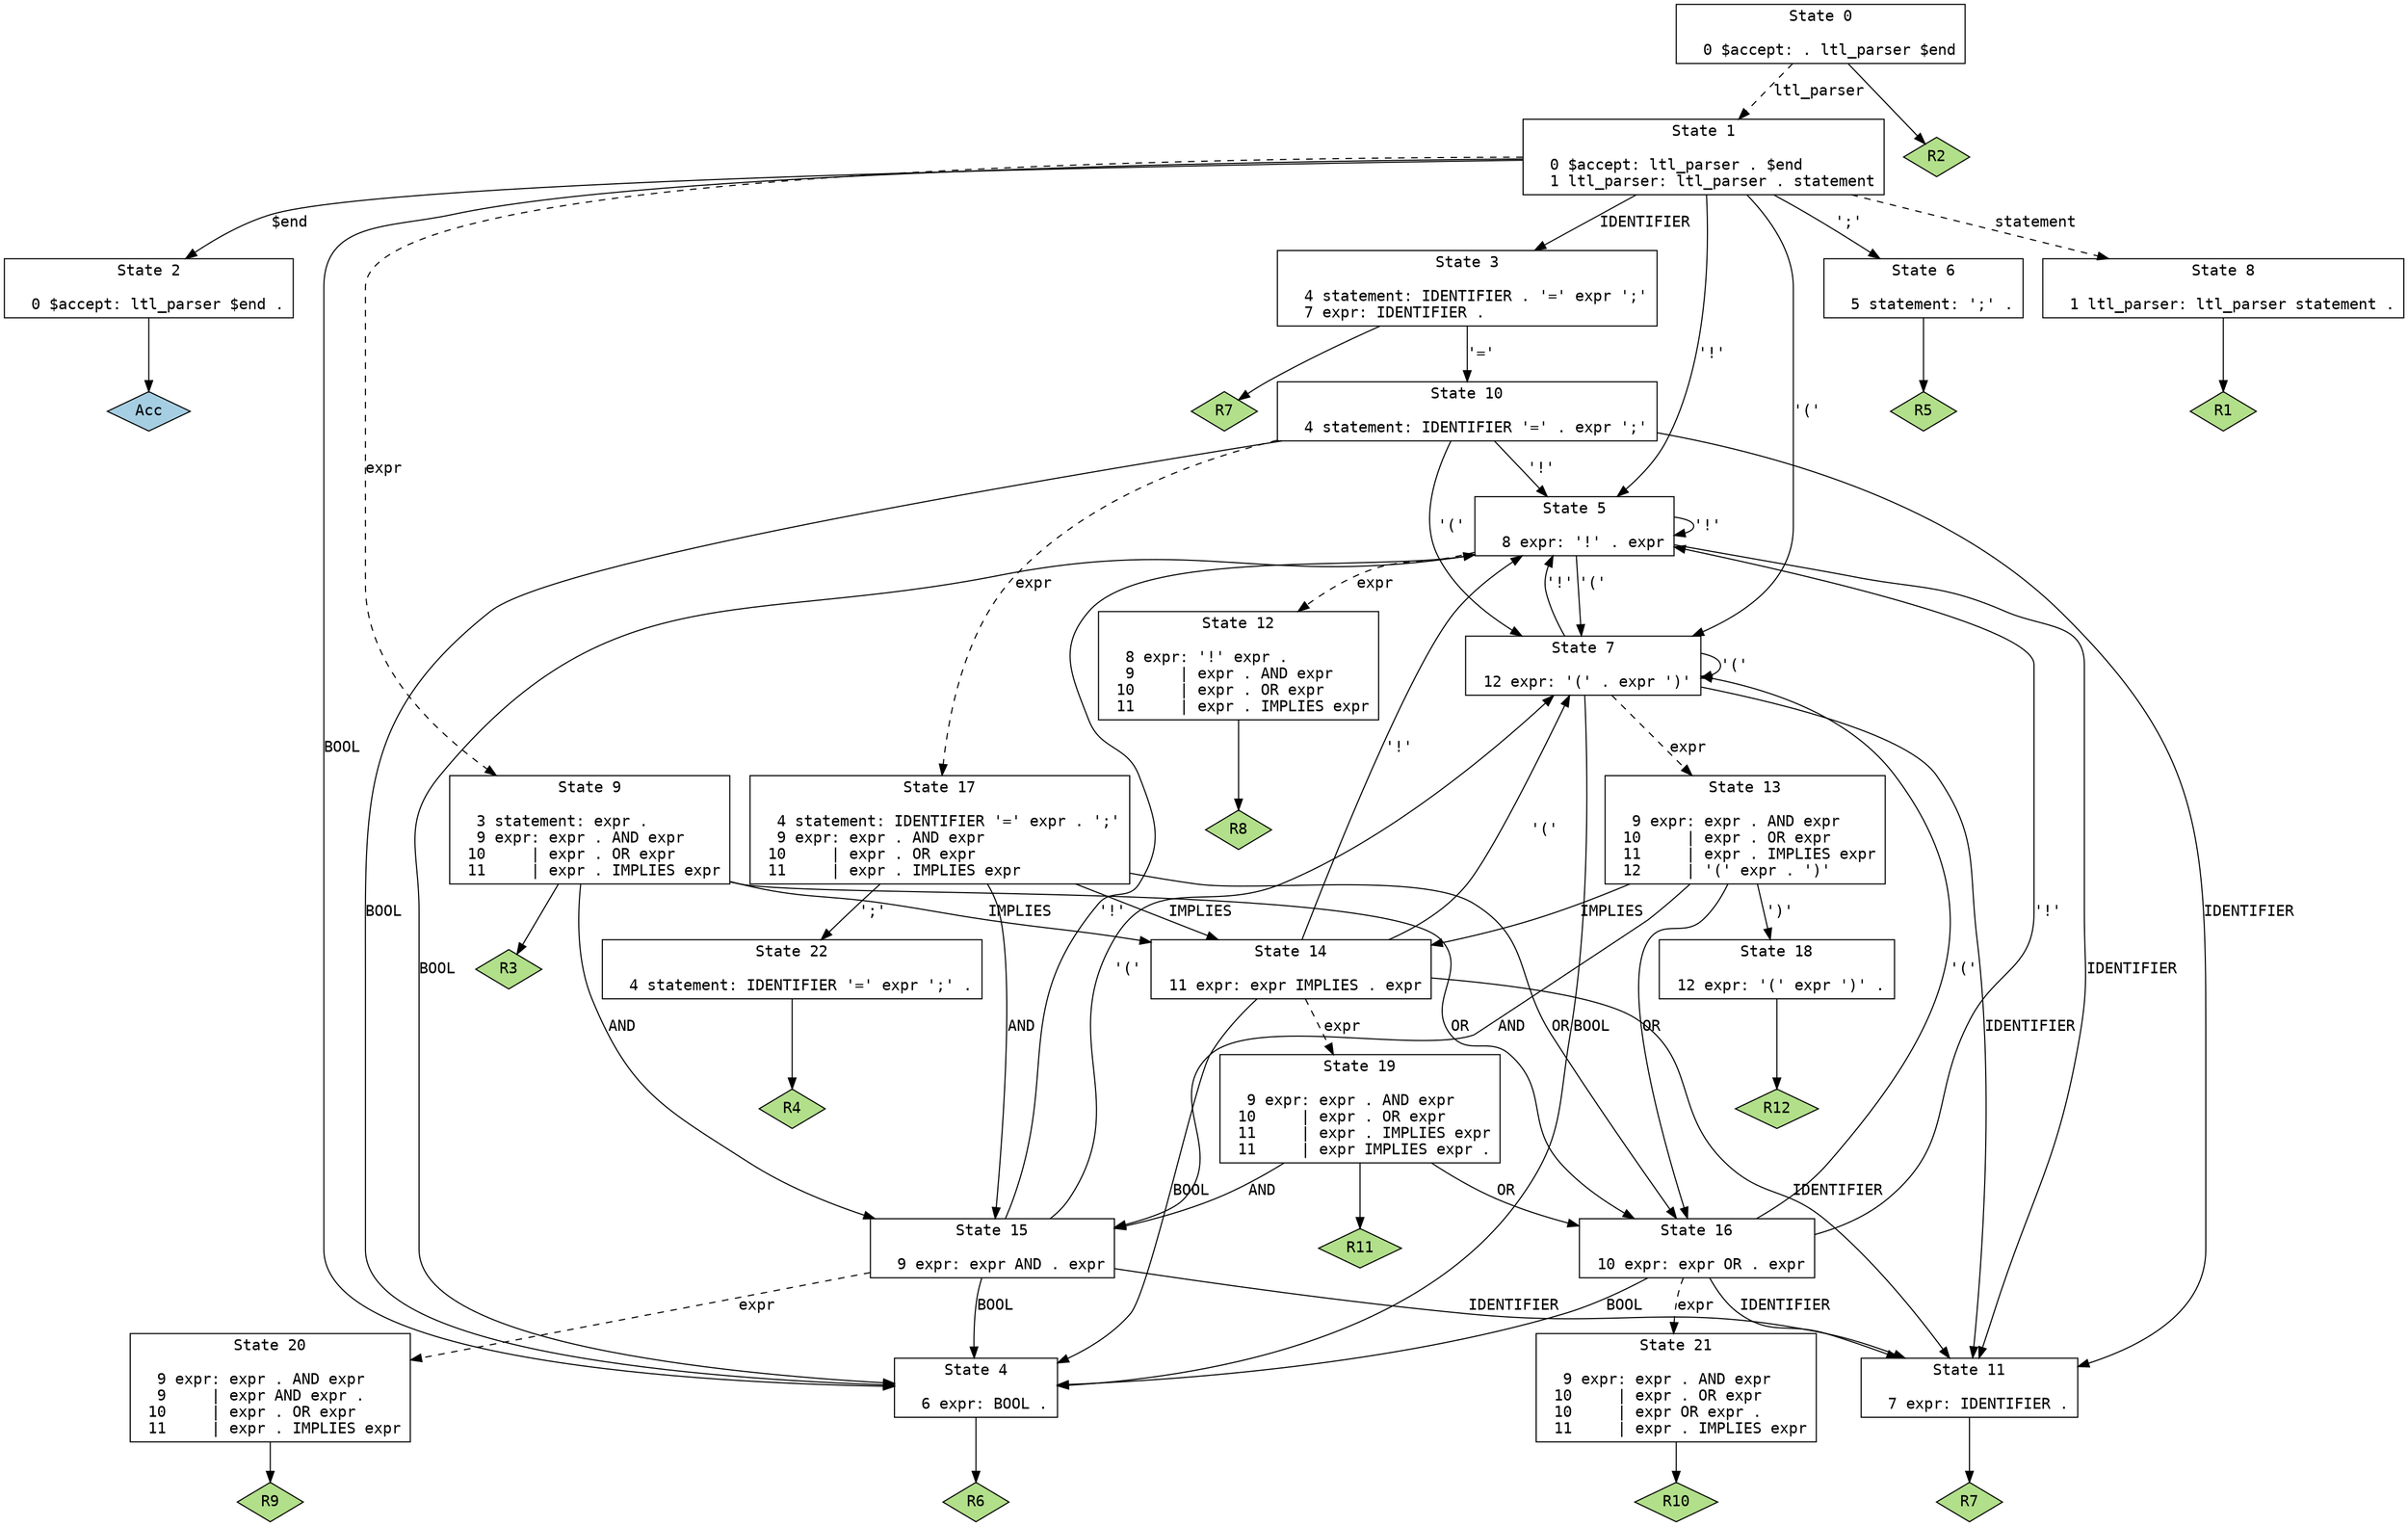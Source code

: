 // Generated by GNU Bison 3.0.2.
// Report bugs to <bug-bison@gnu.org>.
// Home page: <http://www.gnu.org/software/bison/>.

digraph "ltl_parser.y"
{
  node [fontname = courier, shape = box, colorscheme = paired6]
  edge [fontname = courier]

  0 [label="State 0\n\l  0 $accept: . ltl_parser $end\l"]
  0 -> 1 [style=dashed label="ltl_parser"]
  0 -> "0R2" [style=solid]
 "0R2" [label="R2", fillcolor=3, shape=diamond, style=filled]
  1 [label="State 1\n\l  0 $accept: ltl_parser . $end\l  1 ltl_parser: ltl_parser . statement\l"]
  1 -> 2 [style=solid label="$end"]
  1 -> 3 [style=solid label="IDENTIFIER"]
  1 -> 4 [style=solid label="BOOL"]
  1 -> 5 [style=solid label="'!'"]
  1 -> 6 [style=solid label="';'"]
  1 -> 7 [style=solid label="'('"]
  1 -> 8 [style=dashed label="statement"]
  1 -> 9 [style=dashed label="expr"]
  2 [label="State 2\n\l  0 $accept: ltl_parser $end .\l"]
  2 -> "2R0" [style=solid]
 "2R0" [label="Acc", fillcolor=1, shape=diamond, style=filled]
  3 [label="State 3\n\l  4 statement: IDENTIFIER . '=' expr ';'\l  7 expr: IDENTIFIER .\l"]
  3 -> 10 [style=solid label="'='"]
  3 -> "3R7" [style=solid]
 "3R7" [label="R7", fillcolor=3, shape=diamond, style=filled]
  4 [label="State 4\n\l  6 expr: BOOL .\l"]
  4 -> "4R6" [style=solid]
 "4R6" [label="R6", fillcolor=3, shape=diamond, style=filled]
  5 [label="State 5\n\l  8 expr: '!' . expr\l"]
  5 -> 11 [style=solid label="IDENTIFIER"]
  5 -> 4 [style=solid label="BOOL"]
  5 -> 5 [style=solid label="'!'"]
  5 -> 7 [style=solid label="'('"]
  5 -> 12 [style=dashed label="expr"]
  6 [label="State 6\n\l  5 statement: ';' .\l"]
  6 -> "6R5" [style=solid]
 "6R5" [label="R5", fillcolor=3, shape=diamond, style=filled]
  7 [label="State 7\n\l 12 expr: '(' . expr ')'\l"]
  7 -> 11 [style=solid label="IDENTIFIER"]
  7 -> 4 [style=solid label="BOOL"]
  7 -> 5 [style=solid label="'!'"]
  7 -> 7 [style=solid label="'('"]
  7 -> 13 [style=dashed label="expr"]
  8 [label="State 8\n\l  1 ltl_parser: ltl_parser statement .\l"]
  8 -> "8R1" [style=solid]
 "8R1" [label="R1", fillcolor=3, shape=diamond, style=filled]
  9 [label="State 9\n\l  3 statement: expr .\l  9 expr: expr . AND expr\l 10     | expr . OR expr\l 11     | expr . IMPLIES expr\l"]
  9 -> 14 [style=solid label="IMPLIES"]
  9 -> 15 [style=solid label="AND"]
  9 -> 16 [style=solid label="OR"]
  9 -> "9R3" [style=solid]
 "9R3" [label="R3", fillcolor=3, shape=diamond, style=filled]
  10 [label="State 10\n\l  4 statement: IDENTIFIER '=' . expr ';'\l"]
  10 -> 11 [style=solid label="IDENTIFIER"]
  10 -> 4 [style=solid label="BOOL"]
  10 -> 5 [style=solid label="'!'"]
  10 -> 7 [style=solid label="'('"]
  10 -> 17 [style=dashed label="expr"]
  11 [label="State 11\n\l  7 expr: IDENTIFIER .\l"]
  11 -> "11R7" [style=solid]
 "11R7" [label="R7", fillcolor=3, shape=diamond, style=filled]
  12 [label="State 12\n\l  8 expr: '!' expr .\l  9     | expr . AND expr\l 10     | expr . OR expr\l 11     | expr . IMPLIES expr\l"]
  12 -> "12R8" [style=solid]
 "12R8" [label="R8", fillcolor=3, shape=diamond, style=filled]
  13 [label="State 13\n\l  9 expr: expr . AND expr\l 10     | expr . OR expr\l 11     | expr . IMPLIES expr\l 12     | '(' expr . ')'\l"]
  13 -> 14 [style=solid label="IMPLIES"]
  13 -> 15 [style=solid label="AND"]
  13 -> 16 [style=solid label="OR"]
  13 -> 18 [style=solid label="')'"]
  14 [label="State 14\n\l 11 expr: expr IMPLIES . expr\l"]
  14 -> 11 [style=solid label="IDENTIFIER"]
  14 -> 4 [style=solid label="BOOL"]
  14 -> 5 [style=solid label="'!'"]
  14 -> 7 [style=solid label="'('"]
  14 -> 19 [style=dashed label="expr"]
  15 [label="State 15\n\l  9 expr: expr AND . expr\l"]
  15 -> 11 [style=solid label="IDENTIFIER"]
  15 -> 4 [style=solid label="BOOL"]
  15 -> 5 [style=solid label="'!'"]
  15 -> 7 [style=solid label="'('"]
  15 -> 20 [style=dashed label="expr"]
  16 [label="State 16\n\l 10 expr: expr OR . expr\l"]
  16 -> 11 [style=solid label="IDENTIFIER"]
  16 -> 4 [style=solid label="BOOL"]
  16 -> 5 [style=solid label="'!'"]
  16 -> 7 [style=solid label="'('"]
  16 -> 21 [style=dashed label="expr"]
  17 [label="State 17\n\l  4 statement: IDENTIFIER '=' expr . ';'\l  9 expr: expr . AND expr\l 10     | expr . OR expr\l 11     | expr . IMPLIES expr\l"]
  17 -> 14 [style=solid label="IMPLIES"]
  17 -> 15 [style=solid label="AND"]
  17 -> 16 [style=solid label="OR"]
  17 -> 22 [style=solid label="';'"]
  18 [label="State 18\n\l 12 expr: '(' expr ')' .\l"]
  18 -> "18R12" [style=solid]
 "18R12" [label="R12", fillcolor=3, shape=diamond, style=filled]
  19 [label="State 19\n\l  9 expr: expr . AND expr\l 10     | expr . OR expr\l 11     | expr . IMPLIES expr\l 11     | expr IMPLIES expr .\l"]
  19 -> 15 [style=solid label="AND"]
  19 -> 16 [style=solid label="OR"]
  19 -> "19R11" [style=solid]
 "19R11" [label="R11", fillcolor=3, shape=diamond, style=filled]
  20 [label="State 20\n\l  9 expr: expr . AND expr\l  9     | expr AND expr .\l 10     | expr . OR expr\l 11     | expr . IMPLIES expr\l"]
  20 -> "20R9" [style=solid]
 "20R9" [label="R9", fillcolor=3, shape=diamond, style=filled]
  21 [label="State 21\n\l  9 expr: expr . AND expr\l 10     | expr . OR expr\l 10     | expr OR expr .\l 11     | expr . IMPLIES expr\l"]
  21 -> "21R10" [style=solid]
 "21R10" [label="R10", fillcolor=3, shape=diamond, style=filled]
  22 [label="State 22\n\l  4 statement: IDENTIFIER '=' expr ';' .\l"]
  22 -> "22R4" [style=solid]
 "22R4" [label="R4", fillcolor=3, shape=diamond, style=filled]
}
